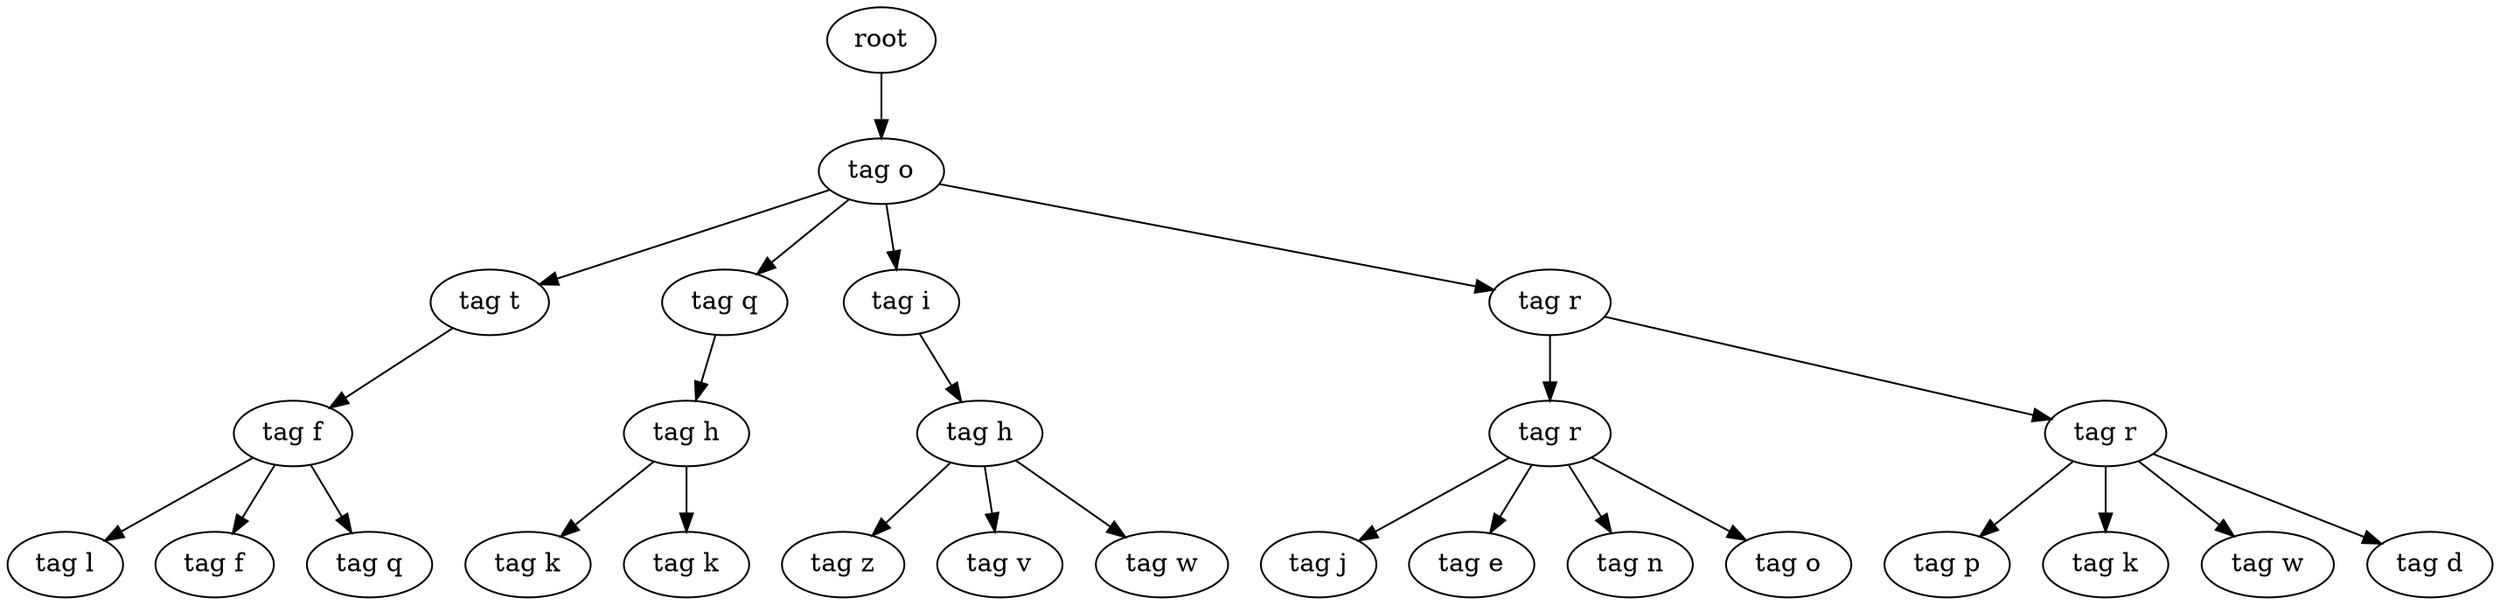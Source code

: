 digraph Tree{
0[label="root"];
0->00
00[label="tag o"];
00->000
000[label="tag t"];
000->0000
0000[label="tag f"];
0000->00000
00000[label="tag l"];
0000->00001
00001[label="tag f"];
0000->00002
00002[label="tag q"];
00->001
001[label="tag q"];
001->0010
0010[label="tag h"];
0010->00100
00100[label="tag k"];
0010->00101
00101[label="tag k"];
00->002
002[label="tag i"];
002->0020
0020[label="tag h"];
0020->00200
00200[label="tag z"];
0020->00201
00201[label="tag v"];
0020->00202
00202[label="tag w"];
00->003
003[label="tag r"];
003->0030
0030[label="tag r"];
0030->00300
00300[label="tag j"];
0030->00301
00301[label="tag e"];
0030->00302
00302[label="tag n"];
0030->00303
00303[label="tag o"];
003->0031
0031[label="tag r"];
0031->00310
00310[label="tag p"];
0031->00311
00311[label="tag k"];
0031->00312
00312[label="tag w"];
0031->00313
00313[label="tag d"];
}
